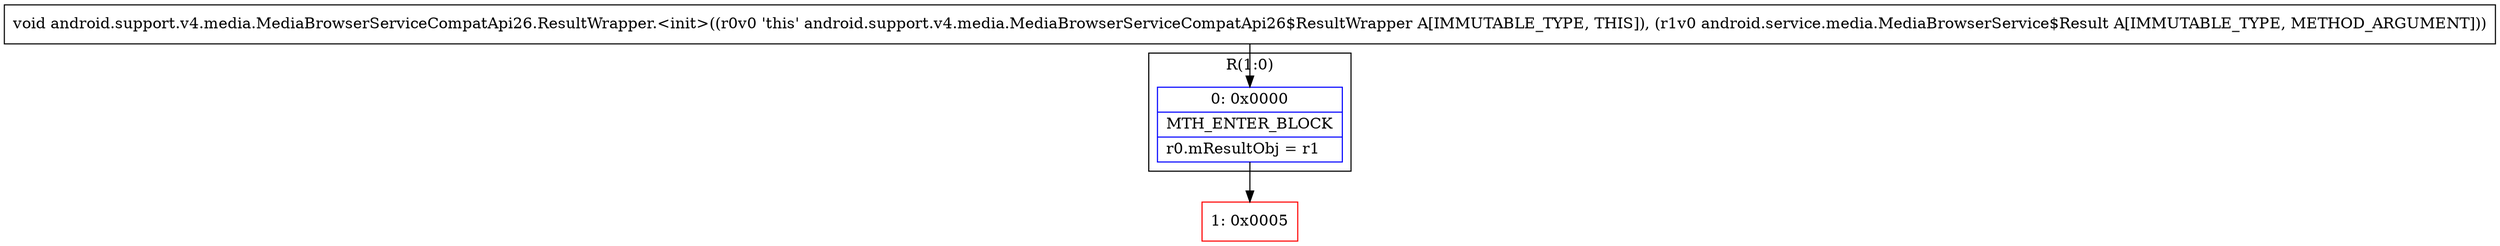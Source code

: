 digraph "CFG forandroid.support.v4.media.MediaBrowserServiceCompatApi26.ResultWrapper.\<init\>(Landroid\/service\/media\/MediaBrowserService$Result;)V" {
subgraph cluster_Region_2034943909 {
label = "R(1:0)";
node [shape=record,color=blue];
Node_0 [shape=record,label="{0\:\ 0x0000|MTH_ENTER_BLOCK\l|r0.mResultObj = r1\l}"];
}
Node_1 [shape=record,color=red,label="{1\:\ 0x0005}"];
MethodNode[shape=record,label="{void android.support.v4.media.MediaBrowserServiceCompatApi26.ResultWrapper.\<init\>((r0v0 'this' android.support.v4.media.MediaBrowserServiceCompatApi26$ResultWrapper A[IMMUTABLE_TYPE, THIS]), (r1v0 android.service.media.MediaBrowserService$Result A[IMMUTABLE_TYPE, METHOD_ARGUMENT])) }"];
MethodNode -> Node_0;
Node_0 -> Node_1;
}

